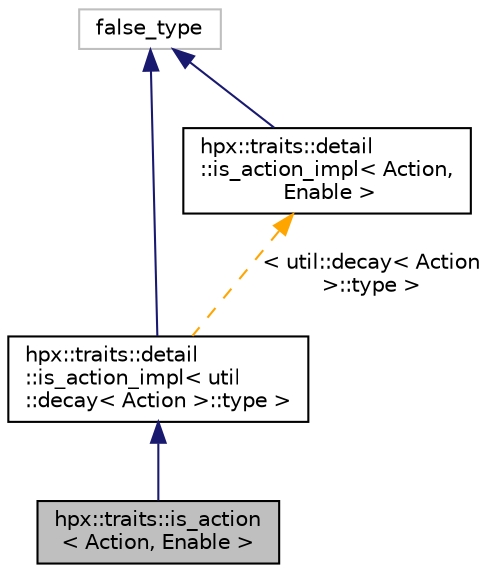 digraph "hpx::traits::is_action&lt; Action, Enable &gt;"
{
  edge [fontname="Helvetica",fontsize="10",labelfontname="Helvetica",labelfontsize="10"];
  node [fontname="Helvetica",fontsize="10",shape=record];
  Node0 [label="hpx::traits::is_action\l\< Action, Enable \>",height=0.2,width=0.4,color="black", fillcolor="grey75", style="filled", fontcolor="black"];
  Node1 -> Node0 [dir="back",color="midnightblue",fontsize="10",style="solid",fontname="Helvetica"];
  Node1 [label="hpx::traits::detail\l::is_action_impl\< util\l::decay\< Action \>::type \>",height=0.2,width=0.4,color="black", fillcolor="white", style="filled",URL="$d0/d80/structhpx_1_1traits_1_1detail_1_1is__action__impl.html"];
  Node2 -> Node1 [dir="back",color="midnightblue",fontsize="10",style="solid",fontname="Helvetica"];
  Node2 [label="false_type",height=0.2,width=0.4,color="grey75", fillcolor="white", style="filled"];
  Node3 -> Node1 [dir="back",color="orange",fontsize="10",style="dashed",label=" \< util::decay\< Action\l \>::type \>" ,fontname="Helvetica"];
  Node3 [label="hpx::traits::detail\l::is_action_impl\< Action,\l Enable \>",height=0.2,width=0.4,color="black", fillcolor="white", style="filled",URL="$d0/d80/structhpx_1_1traits_1_1detail_1_1is__action__impl.html"];
  Node2 -> Node3 [dir="back",color="midnightblue",fontsize="10",style="solid",fontname="Helvetica"];
}
